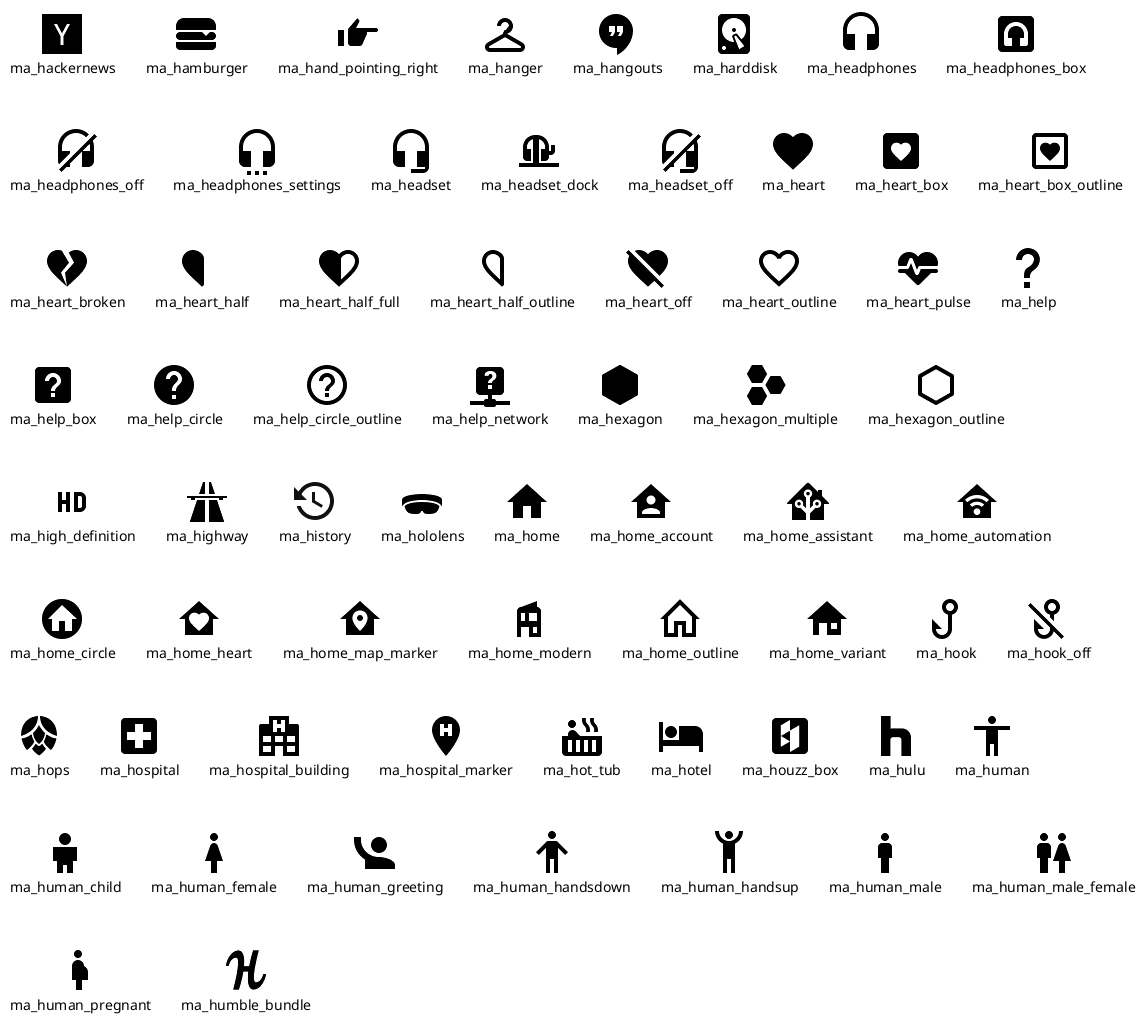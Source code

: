 @startuml
!include <material/hackernews>
!include <material/hamburger>
!include <material/hand_pointing_right>
!include <material/hanger>
!include <material/hangouts>
!include <material/harddisk>
!include <material/headphones>
!include <material/headphones_box>
!include <material/headphones_off>
!include <material/headphones_settings>
!include <material/headset>
!include <material/headset_dock>
!include <material/headset_off>
!include <material/heart>
!include <material/heart_box>
!include <material/heart_box_outline>
!include <material/heart_broken>
!include <material/heart_half>
!include <material/heart_half_full>
!include <material/heart_half_outline>
!include <material/heart_off>
!include <material/heart_outline>
!include <material/heart_pulse>
!include <material/help>
!include <material/help_box>
!include <material/help_circle>
!include <material/help_circle_outline>
!include <material/help_network>
!include <material/hexagon>
!include <material/hexagon_multiple>
!include <material/hexagon_outline>
!include <material/high_definition>
!include <material/highway>
!include <material/history>
!include <material/hololens>
!include <material/home>
!include <material/home_account>
!include <material/home_assistant>
!include <material/home_automation>
!include <material/home_circle>
!include <material/home_heart>
!include <material/home_map_marker>
!include <material/home_modern>
!include <material/home_outline>
!include <material/home_variant>
!include <material/hook>
!include <material/hook_off>
!include <material/hops>
!include <material/hospital>
!include <material/hospital_building>
!include <material/hospital_marker>
!include <material/hotel>
!include <material/hot_tub>
!include <material/houzz_box>
!include <material/hulu>
!include <material/human>
!include <material/human_child>
!include <material/human_female>
!include <material/human_greeting>
!include <material/human_handsdown>
!include <material/human_handsup>
!include <material/human_male>
!include <material/human_male_female>
!include <material/human_pregnant>
!include <material/humble_bundle>
listsprites
@enduml